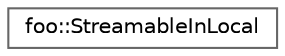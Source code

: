 digraph "Graphical Class Hierarchy"
{
 // LATEX_PDF_SIZE
  bgcolor="transparent";
  edge [fontname=Helvetica,fontsize=10,labelfontname=Helvetica,labelfontsize=10];
  node [fontname=Helvetica,fontsize=10,shape=box,height=0.2,width=0.4];
  rankdir="LR";
  Node0 [id="Node000000",label="foo::StreamableInLocal",height=0.2,width=0.4,color="grey40", fillcolor="white", style="filled",URL="$structfoo_1_1StreamableInLocal.html",tooltip=" "];
}
